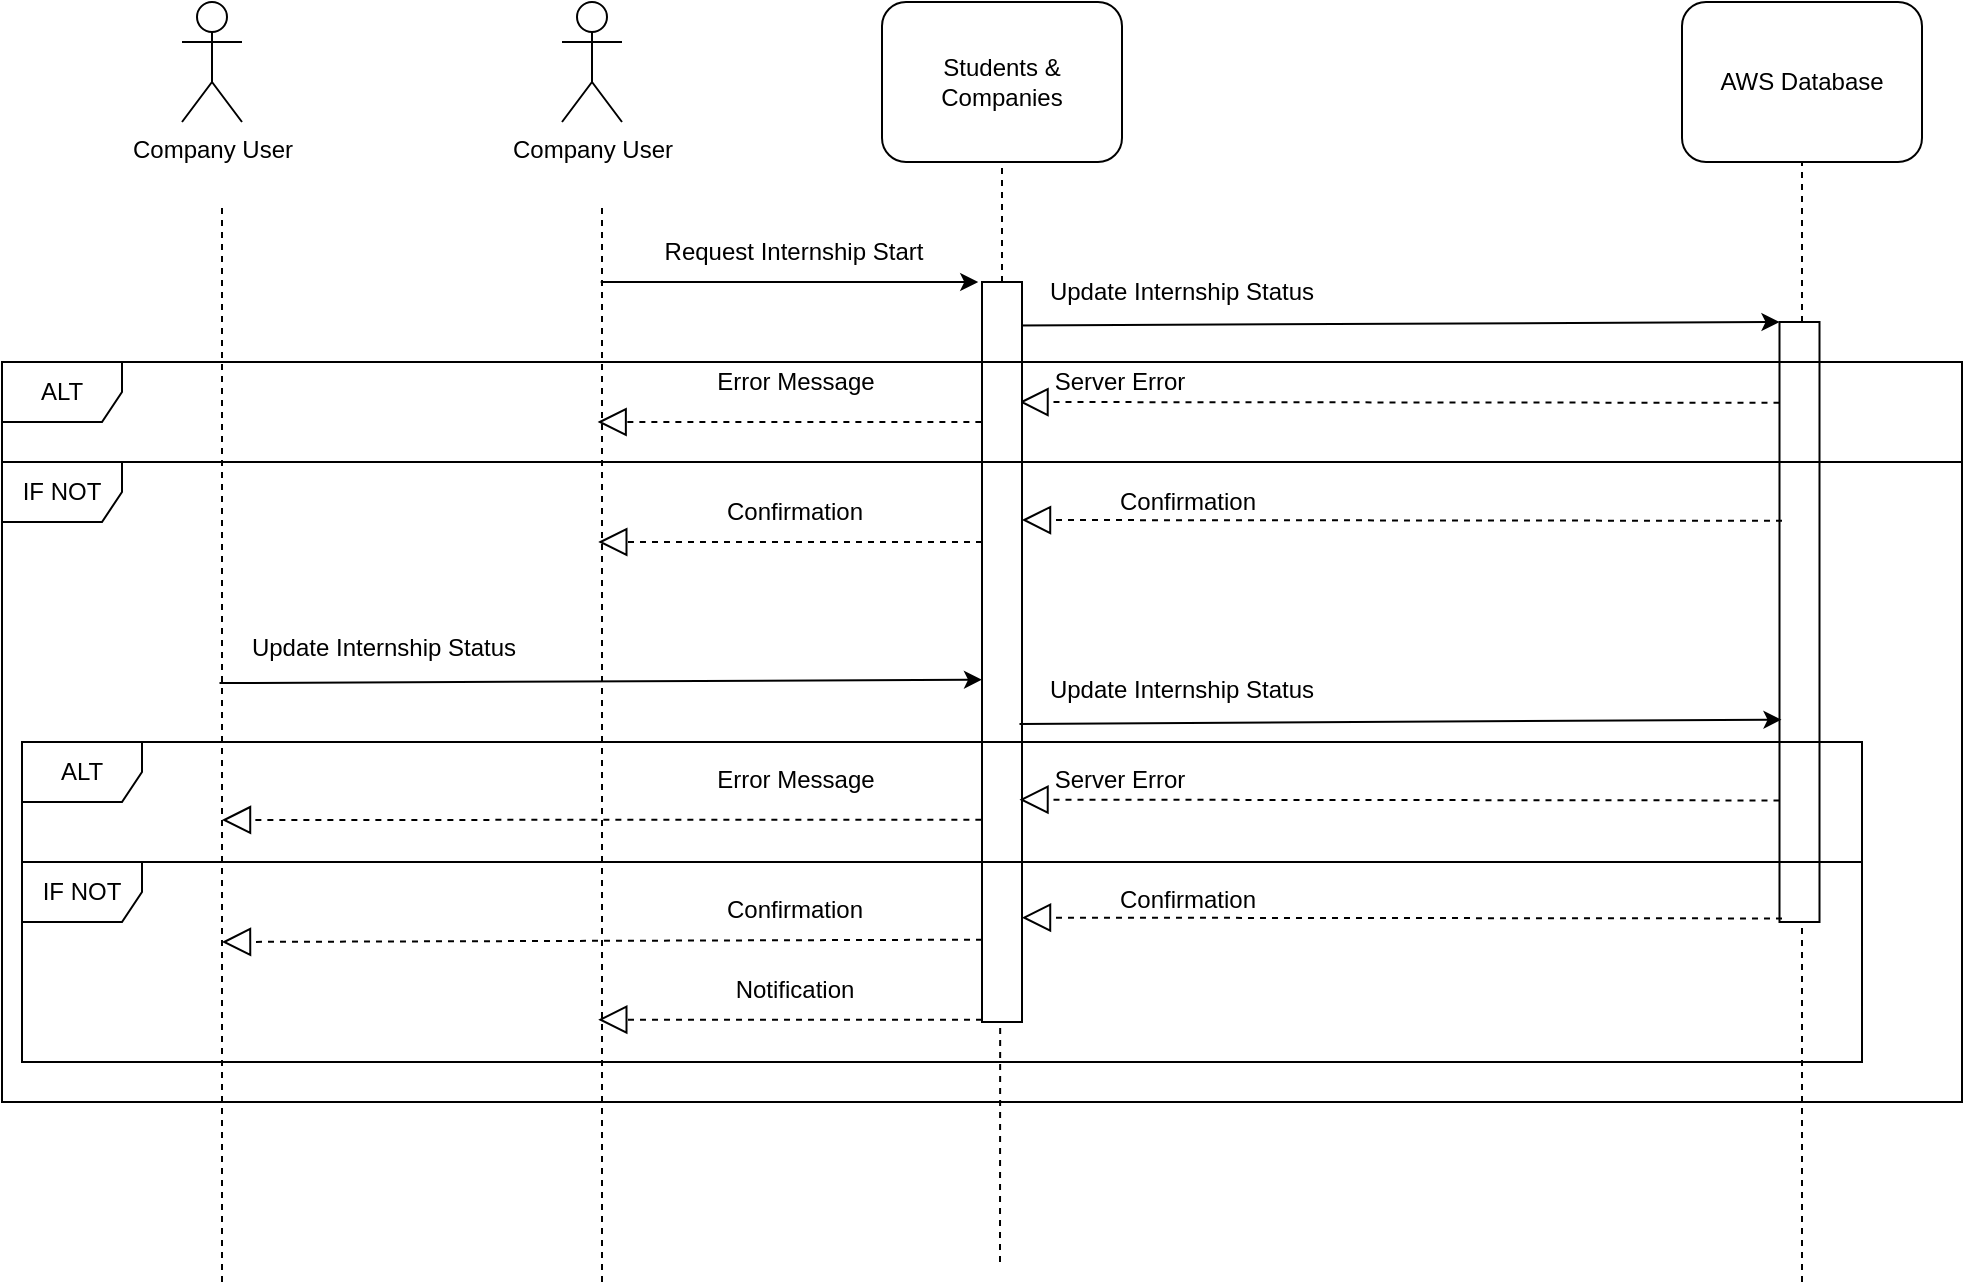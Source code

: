 <mxfile version="25.0.3">
  <diagram name="Page-1" id="13e1069c-82ec-6db2-03f1-153e76fe0fe0">
    <mxGraphModel dx="2544" dy="1561" grid="1" gridSize="10" guides="1" tooltips="1" connect="1" arrows="1" fold="1" page="1" pageScale="1" pageWidth="1100" pageHeight="850" background="none" math="0" shadow="0">
      <root>
        <mxCell id="0" />
        <mxCell id="1" parent="0" />
        <mxCell id="ln-Szk9AGflIyGVg6pl5-1" value="Company User" style="shape=umlActor;verticalLabelPosition=bottom;verticalAlign=top;html=1;outlineConnect=0;" parent="1" vertex="1">
          <mxGeometry x="40" y="-260" width="30" height="60" as="geometry" />
        </mxCell>
        <mxCell id="ln-Szk9AGflIyGVg6pl5-2" value="&lt;div&gt;Students &amp;amp; Companies&lt;/div&gt;" style="rounded=1;whiteSpace=wrap;html=1;" parent="1" vertex="1">
          <mxGeometry x="200" y="-260" width="120" height="80" as="geometry" />
        </mxCell>
        <mxCell id="ln-Szk9AGflIyGVg6pl5-4" value="AWS Database" style="rounded=1;whiteSpace=wrap;html=1;" parent="1" vertex="1">
          <mxGeometry x="600" y="-260" width="120" height="80" as="geometry" />
        </mxCell>
        <mxCell id="ln-Szk9AGflIyGVg6pl5-5" value="" style="endArrow=none;dashed=1;html=1;rounded=0;" parent="1" edge="1">
          <mxGeometry width="50" height="50" relative="1" as="geometry">
            <mxPoint x="60" y="380" as="sourcePoint" />
            <mxPoint x="60" y="-160" as="targetPoint" />
          </mxGeometry>
        </mxCell>
        <mxCell id="ln-Szk9AGflIyGVg6pl5-8" value="" style="endArrow=none;dashed=1;html=1;rounded=0;entryX=0.5;entryY=1;entryDx=0;entryDy=0;" parent="1" target="ln-Szk9AGflIyGVg6pl5-4" edge="1">
          <mxGeometry width="50" height="50" relative="1" as="geometry">
            <mxPoint x="660" y="380" as="sourcePoint" />
            <mxPoint x="659" y="210" as="targetPoint" />
          </mxGeometry>
        </mxCell>
        <mxCell id="ln-Szk9AGflIyGVg6pl5-10" value="" style="endArrow=none;dashed=1;html=1;rounded=0;entryX=0.5;entryY=1;entryDx=0;entryDy=0;" parent="1" target="ln-Szk9AGflIyGVg6pl5-2" edge="1" source="ln-Szk9AGflIyGVg6pl5-20">
          <mxGeometry width="50" height="50" relative="1" as="geometry">
            <mxPoint x="260" y="350" as="sourcePoint" />
            <mxPoint x="260" y="250" as="targetPoint" />
          </mxGeometry>
        </mxCell>
        <mxCell id="ln-Szk9AGflIyGVg6pl5-54" value="" style="rounded=0;whiteSpace=wrap;html=1;" parent="1" vertex="1">
          <mxGeometry x="648.75" y="-100" width="20" height="300" as="geometry" />
        </mxCell>
        <mxCell id="AzrbvuX2ZgRUmVUoGmSy-5" value="" style="endArrow=classic;html=1;rounded=0;exitX=1.212;exitY=0.053;exitDx=0;exitDy=0;exitPerimeter=0;" parent="1" edge="1">
          <mxGeometry width="50" height="50" relative="1" as="geometry">
            <mxPoint x="267.5" y="-98.27" as="sourcePoint" />
            <mxPoint x="648.75" y="-100" as="targetPoint" />
          </mxGeometry>
        </mxCell>
        <mxCell id="sn7gj-G19lsIhyRGJPzt-11" value="" style="endArrow=block;dashed=1;endFill=0;endSize=12;html=1;rounded=0;" edge="1" parent="1">
          <mxGeometry width="160" relative="1" as="geometry">
            <mxPoint x="249.68" y="-50" as="sourcePoint" />
            <mxPoint x="57.81" y="-50" as="targetPoint" />
          </mxGeometry>
        </mxCell>
        <mxCell id="sn7gj-G19lsIhyRGJPzt-20" value="" style="endArrow=block;dashed=1;endFill=0;endSize=12;html=1;rounded=0;" edge="1" parent="1">
          <mxGeometry width="160" relative="1" as="geometry">
            <mxPoint x="648.75" y="-59.59" as="sourcePoint" />
            <mxPoint x="268.75" y="-60" as="targetPoint" />
          </mxGeometry>
        </mxCell>
        <mxCell id="sn7gj-G19lsIhyRGJPzt-21" value="Server Error" style="text;html=1;align=center;verticalAlign=middle;whiteSpace=wrap;rounded=0;" vertex="1" parent="1">
          <mxGeometry x="268.75" y="-80" width="100" height="20" as="geometry" />
        </mxCell>
        <mxCell id="sn7gj-G19lsIhyRGJPzt-24" value="Error Message" style="text;html=1;align=center;verticalAlign=middle;whiteSpace=wrap;rounded=0;" vertex="1" parent="1">
          <mxGeometry x="106.88" y="-85" width="100" height="30" as="geometry" />
        </mxCell>
        <mxCell id="sn7gj-G19lsIhyRGJPzt-43" value="" style="endArrow=classic;html=1;rounded=0;" edge="1" parent="1">
          <mxGeometry width="50" height="50" relative="1" as="geometry">
            <mxPoint x="59.36" y="-120" as="sourcePoint" />
            <mxPoint x="248.12" y="-120" as="targetPoint" />
          </mxGeometry>
        </mxCell>
        <mxCell id="sn7gj-G19lsIhyRGJPzt-44" value="Request Internship Start" style="text;html=1;align=center;verticalAlign=middle;whiteSpace=wrap;rounded=0;" vertex="1" parent="1">
          <mxGeometry x="66.24" y="-150" width="180" height="30" as="geometry" />
        </mxCell>
        <mxCell id="sn7gj-G19lsIhyRGJPzt-45" value="" style="endArrow=block;dashed=1;endFill=0;endSize=12;html=1;rounded=0;" edge="1" parent="1">
          <mxGeometry width="160" relative="1" as="geometry">
            <mxPoint x="250" y="10" as="sourcePoint" />
            <mxPoint x="58.13" y="10" as="targetPoint" />
          </mxGeometry>
        </mxCell>
        <mxCell id="sn7gj-G19lsIhyRGJPzt-46" value="Confirmation" style="text;html=1;align=center;verticalAlign=middle;whiteSpace=wrap;rounded=0;" vertex="1" parent="1">
          <mxGeometry x="95.48" y="-20" width="122.8" height="30" as="geometry" />
        </mxCell>
        <mxCell id="sn7gj-G19lsIhyRGJPzt-58" value="Update Internship Status" style="text;html=1;align=center;verticalAlign=middle;whiteSpace=wrap;rounded=0;" vertex="1" parent="1">
          <mxGeometry x="270" y="-130" width="160" height="30" as="geometry" />
        </mxCell>
        <mxCell id="sn7gj-G19lsIhyRGJPzt-59" value="" style="endArrow=block;dashed=1;endFill=0;endSize=12;html=1;rounded=0;" edge="1" parent="1">
          <mxGeometry width="160" relative="1" as="geometry">
            <mxPoint x="650" y="-0.59" as="sourcePoint" />
            <mxPoint x="270" y="-1" as="targetPoint" />
          </mxGeometry>
        </mxCell>
        <mxCell id="sn7gj-G19lsIhyRGJPzt-60" value="Confirmation" style="text;html=1;align=center;verticalAlign=middle;whiteSpace=wrap;rounded=0;" vertex="1" parent="1">
          <mxGeometry x="282.5" y="-20" width="140" height="20" as="geometry" />
        </mxCell>
        <mxCell id="sn7gj-G19lsIhyRGJPzt-62" value="IF NOT" style="shape=umlFrame;whiteSpace=wrap;html=1;pointerEvents=0;" vertex="1" parent="1">
          <mxGeometry x="-240" y="-30" width="980" height="320" as="geometry" />
        </mxCell>
        <mxCell id="ln-Szk9AGflIyGVg6pl5-20" value="" style="rounded=0;whiteSpace=wrap;html=1;" parent="1" vertex="1">
          <mxGeometry x="250" y="-120" width="20" height="370" as="geometry" />
        </mxCell>
        <mxCell id="sn7gj-G19lsIhyRGJPzt-61" value="ALT" style="shape=umlFrame;whiteSpace=wrap;html=1;pointerEvents=0;" vertex="1" parent="1">
          <mxGeometry x="-240" y="-80" width="980" height="50" as="geometry" />
        </mxCell>
        <mxCell id="sn7gj-G19lsIhyRGJPzt-70" value="Company User" style="shape=umlActor;verticalLabelPosition=bottom;verticalAlign=top;html=1;outlineConnect=0;" vertex="1" parent="1">
          <mxGeometry x="-150" y="-260" width="30" height="60" as="geometry" />
        </mxCell>
        <mxCell id="sn7gj-G19lsIhyRGJPzt-71" value="" style="endArrow=none;dashed=1;html=1;rounded=0;" edge="1" parent="1">
          <mxGeometry width="50" height="50" relative="1" as="geometry">
            <mxPoint x="-130" y="380" as="sourcePoint" />
            <mxPoint x="-130" y="-160" as="targetPoint" />
          </mxGeometry>
        </mxCell>
        <mxCell id="sn7gj-G19lsIhyRGJPzt-73" value="" style="endArrow=classic;html=1;rounded=0;exitX=1.212;exitY=0.053;exitDx=0;exitDy=0;exitPerimeter=0;" edge="1" parent="1">
          <mxGeometry width="50" height="50" relative="1" as="geometry">
            <mxPoint x="-131.25" y="80.55" as="sourcePoint" />
            <mxPoint x="250" y="78.82" as="targetPoint" />
          </mxGeometry>
        </mxCell>
        <mxCell id="sn7gj-G19lsIhyRGJPzt-74" value="Update Internship Status" style="text;html=1;align=center;verticalAlign=middle;whiteSpace=wrap;rounded=0;" vertex="1" parent="1">
          <mxGeometry x="-128.75" y="48.27" width="160" height="30" as="geometry" />
        </mxCell>
        <mxCell id="sn7gj-G19lsIhyRGJPzt-76" value="" style="endArrow=classic;html=1;rounded=0;exitX=1.212;exitY=0.053;exitDx=0;exitDy=0;exitPerimeter=0;" edge="1" parent="1">
          <mxGeometry width="50" height="50" relative="1" as="geometry">
            <mxPoint x="268.75" y="100.95" as="sourcePoint" />
            <mxPoint x="649.75" y="98.82" as="targetPoint" />
          </mxGeometry>
        </mxCell>
        <mxCell id="sn7gj-G19lsIhyRGJPzt-77" value="" style="endArrow=block;dashed=1;endFill=0;endSize=12;html=1;rounded=0;" edge="1" parent="1">
          <mxGeometry width="160" relative="1" as="geometry">
            <mxPoint x="249.68" y="148.82" as="sourcePoint" />
            <mxPoint x="-130" y="149" as="targetPoint" />
          </mxGeometry>
        </mxCell>
        <mxCell id="sn7gj-G19lsIhyRGJPzt-78" value="" style="endArrow=block;dashed=1;endFill=0;endSize=12;html=1;rounded=0;" edge="1" parent="1">
          <mxGeometry width="160" relative="1" as="geometry">
            <mxPoint x="648.75" y="139.23" as="sourcePoint" />
            <mxPoint x="268.75" y="138.82" as="targetPoint" />
          </mxGeometry>
        </mxCell>
        <mxCell id="sn7gj-G19lsIhyRGJPzt-79" value="Server Error" style="text;html=1;align=center;verticalAlign=middle;whiteSpace=wrap;rounded=0;" vertex="1" parent="1">
          <mxGeometry x="268.75" y="118.82" width="100" height="20" as="geometry" />
        </mxCell>
        <mxCell id="sn7gj-G19lsIhyRGJPzt-80" value="Error Message" style="text;html=1;align=center;verticalAlign=middle;whiteSpace=wrap;rounded=0;" vertex="1" parent="1">
          <mxGeometry x="106.88" y="113.82" width="100" height="30" as="geometry" />
        </mxCell>
        <mxCell id="sn7gj-G19lsIhyRGJPzt-83" value="" style="endArrow=block;dashed=1;endFill=0;endSize=12;html=1;rounded=0;" edge="1" parent="1">
          <mxGeometry width="160" relative="1" as="geometry">
            <mxPoint x="250" y="208.82" as="sourcePoint" />
            <mxPoint x="-130" y="210" as="targetPoint" />
          </mxGeometry>
        </mxCell>
        <mxCell id="sn7gj-G19lsIhyRGJPzt-84" value="Confirmation" style="text;html=1;align=center;verticalAlign=middle;whiteSpace=wrap;rounded=0;" vertex="1" parent="1">
          <mxGeometry x="95.48" y="178.82" width="122.8" height="30" as="geometry" />
        </mxCell>
        <mxCell id="sn7gj-G19lsIhyRGJPzt-86" value="" style="endArrow=block;dashed=1;endFill=0;endSize=12;html=1;rounded=0;" edge="1" parent="1">
          <mxGeometry width="160" relative="1" as="geometry">
            <mxPoint x="650" y="198.23" as="sourcePoint" />
            <mxPoint x="270" y="197.82" as="targetPoint" />
          </mxGeometry>
        </mxCell>
        <mxCell id="sn7gj-G19lsIhyRGJPzt-87" value="Confirmation" style="text;html=1;align=center;verticalAlign=middle;whiteSpace=wrap;rounded=0;" vertex="1" parent="1">
          <mxGeometry x="282.5" y="178.82" width="140" height="20" as="geometry" />
        </mxCell>
        <mxCell id="sn7gj-G19lsIhyRGJPzt-89" value="Update Internship Status" style="text;html=1;align=center;verticalAlign=middle;whiteSpace=wrap;rounded=0;" vertex="1" parent="1">
          <mxGeometry x="270" y="68.82" width="160" height="30" as="geometry" />
        </mxCell>
        <mxCell id="sn7gj-G19lsIhyRGJPzt-95" value="" style="endArrow=block;dashed=1;endFill=0;endSize=12;html=1;rounded=0;" edge="1" parent="1">
          <mxGeometry width="160" relative="1" as="geometry">
            <mxPoint x="250" y="248.82" as="sourcePoint" />
            <mxPoint x="58.13" y="248.82" as="targetPoint" />
          </mxGeometry>
        </mxCell>
        <mxCell id="sn7gj-G19lsIhyRGJPzt-96" value="Notification" style="text;html=1;align=center;verticalAlign=middle;whiteSpace=wrap;rounded=0;" vertex="1" parent="1">
          <mxGeometry x="95.48" y="218.82" width="122.8" height="30" as="geometry" />
        </mxCell>
        <mxCell id="sn7gj-G19lsIhyRGJPzt-91" value="IF NOT" style="shape=umlFrame;whiteSpace=wrap;html=1;pointerEvents=0;" vertex="1" parent="1">
          <mxGeometry x="-230" y="170" width="920" height="100" as="geometry" />
        </mxCell>
        <mxCell id="sn7gj-G19lsIhyRGJPzt-92" value="ALT" style="shape=umlFrame;whiteSpace=wrap;html=1;pointerEvents=0;" vertex="1" parent="1">
          <mxGeometry x="-230" y="110" width="920" height="60" as="geometry" />
        </mxCell>
        <mxCell id="sn7gj-G19lsIhyRGJPzt-97" value="" style="endArrow=none;dashed=1;html=1;rounded=0;entryX=0.5;entryY=1;entryDx=0;entryDy=0;" edge="1" parent="1">
          <mxGeometry width="50" height="50" relative="1" as="geometry">
            <mxPoint x="259" y="370" as="sourcePoint" />
            <mxPoint x="259.09" y="250" as="targetPoint" />
          </mxGeometry>
        </mxCell>
      </root>
    </mxGraphModel>
  </diagram>
</mxfile>
